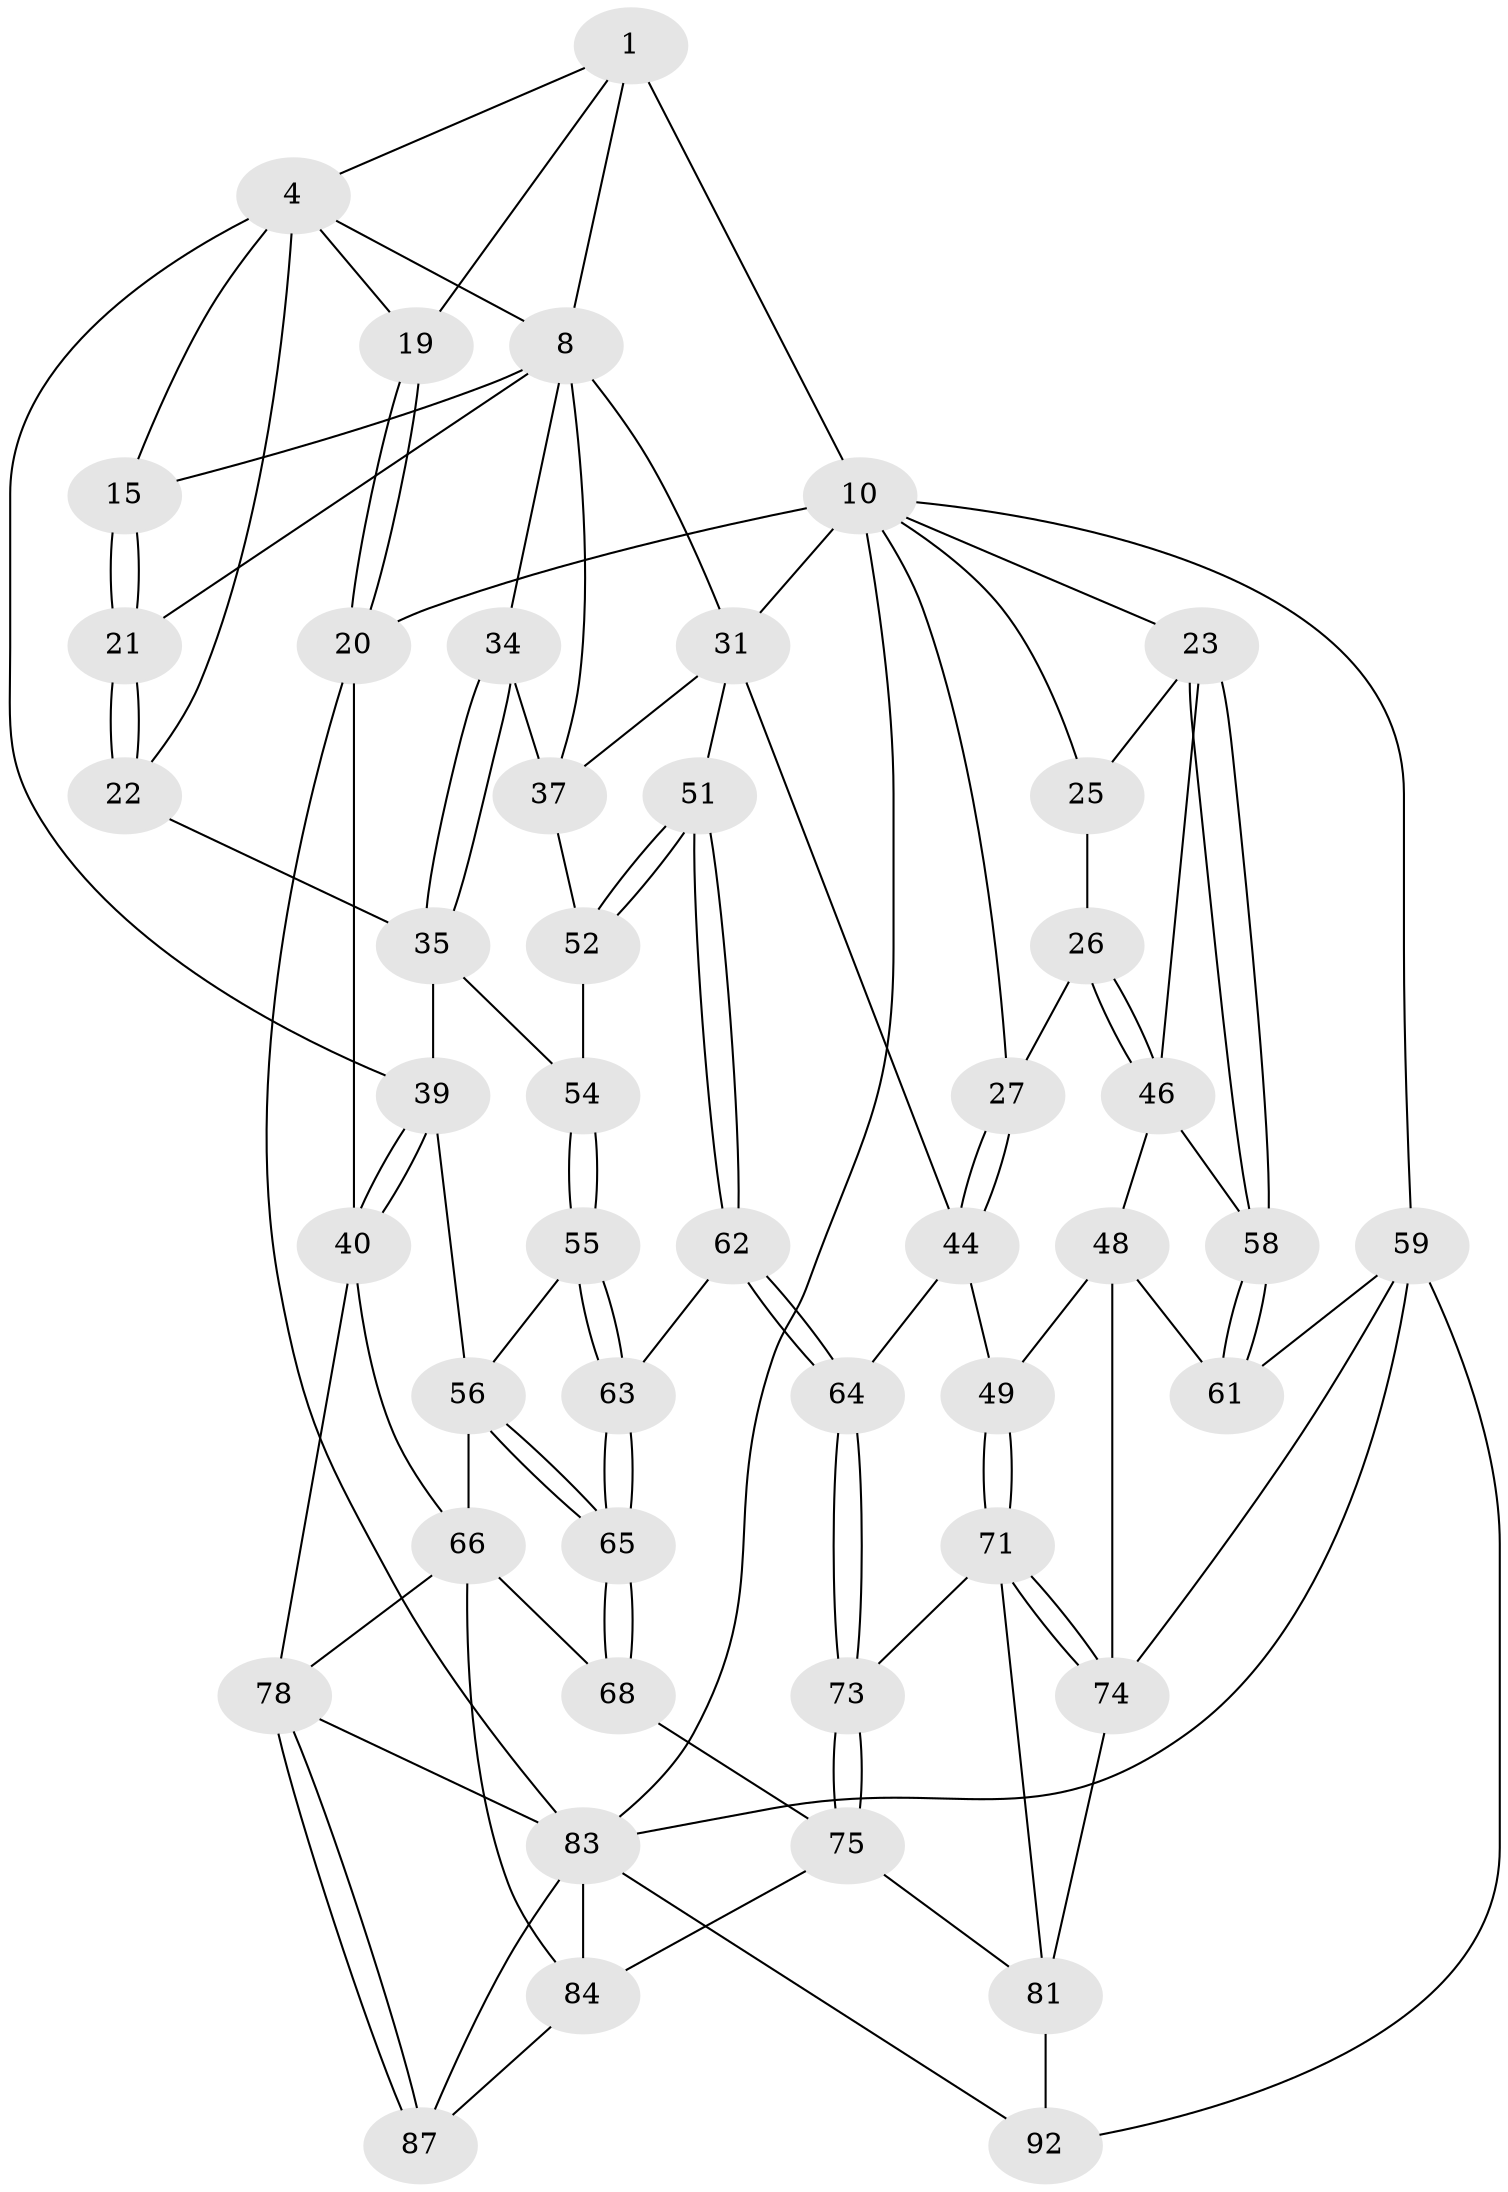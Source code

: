 // original degree distribution, {3: 0.02127659574468085, 4: 0.24468085106382978, 5: 0.5106382978723404, 6: 0.22340425531914893}
// Generated by graph-tools (version 1.1) at 2025/28/03/15/25 16:28:00]
// undirected, 47 vertices, 112 edges
graph export_dot {
graph [start="1"]
  node [color=gray90,style=filled];
  1 [pos="+0.507842690469019+0",super="+2+6"];
  4 [pos="+0.26148301987438055+0.09747367050864228",super="+5+16"];
  8 [pos="+0.5120492206649875+0.1874326201217506",super="+29+9"];
  10 [pos="+0.9916635109593116+0",super="+11+13"];
  15 [pos="+0.346723652504564+0.18309748070053275"];
  19 [pos="+0.08539336690097032+0.19730355338753658"];
  20 [pos="+0+0.1446486938329195",super="+41"];
  21 [pos="+0.27467832413126503+0.2857521047554171"];
  22 [pos="+0.22719869623258518+0.320467340382474"];
  23 [pos="+1+0.05107861467164501",super="+24"];
  25 [pos="+0.7779613099815749+0.21585708067462475"];
  26 [pos="+0.7993109337766009+0.33908572290335187"];
  27 [pos="+0.7602303548938316+0.3508146127253437"];
  31 [pos="+0.644545708271185+0.37873321857443726",super="+45+32"];
  34 [pos="+0.40939549487004684+0.3237197078296822",super="+38"];
  35 [pos="+0.2959135926363242+0.39892833836258046",super="+36+53"];
  37 [pos="+0.44417414535044586+0.41457699176664176",super="+42"];
  39 [pos="+0+0.531133081415133",super="+43"];
  40 [pos="+0+0.5942210892576084",super="+67"];
  44 [pos="+0.7152975880507163+0.5034131951657507",super="+50"];
  46 [pos="+0.8144683785094515+0.34574651209380464",super="+47"];
  48 [pos="+0.783055094772015+0.5873360518429237",super="+70"];
  49 [pos="+0.7678601794298893+0.5903821577251611"];
  51 [pos="+0.5486351906457216+0.5018672963689887"];
  52 [pos="+0.5435789531299499+0.49592881407802664"];
  54 [pos="+0.36656608687043635+0.4760500761214764"];
  55 [pos="+0.36210929421441634+0.5203873672790846"];
  56 [pos="+0.31915794591740626+0.5665626528840254",super="+57"];
  58 [pos="+1+0.41482635798298295"];
  59 [pos="+1+1",super="+91+60"];
  61 [pos="+1+0.660652813152439"];
  62 [pos="+0.5919697553717712+0.6353007899806071"];
  63 [pos="+0.5345513401509037+0.6475303168884059"];
  64 [pos="+0.6028225269446029+0.6392446987270607"];
  65 [pos="+0.43644167655343263+0.7121930486140469"];
  66 [pos="+0.23267447786148496+0.7054822185496191",super="+69"];
  68 [pos="+0.3921349037682369+0.7601213357589673"];
  71 [pos="+0.7981312172723026+0.7913306225867097",super="+72"];
  73 [pos="+0.6339556293095201+0.7861999079244949"];
  74 [pos="+1+0.7093556443308208",super="+80"];
  75 [pos="+0.6240495649376592+0.85116874405189",super="+76"];
  78 [pos="+0.16500868375985603+0.8995669593657234",super="+79"];
  81 [pos="+0.8291524824995173+0.8839461456166",super="+82"];
  83 [pos="+0+0.8566572252355381",super="+89"];
  84 [pos="+0.41479606526894297+1",super="+85"];
  87 [pos="+0.17891166483278767+0.9239647133122629"];
  92 [pos="+0.7336413760104971+1"];
  1 -- 19;
  1 -- 4;
  1 -- 8;
  1 -- 10 [weight=3];
  4 -- 19;
  4 -- 22;
  4 -- 39;
  4 -- 15;
  4 -- 8;
  8 -- 34;
  8 -- 21;
  8 -- 37;
  8 -- 31;
  8 -- 15;
  10 -- 83;
  10 -- 20;
  10 -- 23;
  10 -- 59;
  10 -- 25;
  10 -- 27;
  10 -- 31;
  15 -- 21;
  15 -- 21;
  19 -- 20;
  19 -- 20;
  20 -- 40;
  20 -- 83;
  21 -- 22;
  21 -- 22;
  22 -- 35;
  23 -- 58;
  23 -- 58;
  23 -- 25;
  23 -- 46;
  25 -- 26;
  26 -- 27;
  26 -- 46;
  26 -- 46;
  27 -- 44;
  27 -- 44;
  31 -- 51;
  31 -- 44;
  31 -- 37;
  34 -- 35 [weight=2];
  34 -- 35;
  34 -- 37;
  35 -- 54;
  35 -- 39;
  37 -- 52;
  39 -- 40;
  39 -- 40;
  39 -- 56;
  40 -- 66;
  40 -- 78;
  44 -- 64;
  44 -- 49;
  46 -- 48;
  46 -- 58;
  48 -- 49;
  48 -- 74;
  48 -- 61;
  49 -- 71;
  49 -- 71;
  51 -- 52;
  51 -- 52;
  51 -- 62;
  51 -- 62;
  52 -- 54;
  54 -- 55;
  54 -- 55;
  55 -- 56;
  55 -- 63;
  55 -- 63;
  56 -- 65;
  56 -- 65;
  56 -- 66;
  58 -- 61;
  58 -- 61;
  59 -- 92;
  59 -- 83;
  59 -- 61;
  59 -- 74 [weight=2];
  62 -- 63;
  62 -- 64;
  62 -- 64;
  63 -- 65;
  63 -- 65;
  64 -- 73;
  64 -- 73;
  65 -- 68;
  65 -- 68;
  66 -- 68;
  66 -- 78;
  66 -- 84;
  68 -- 75;
  71 -- 74;
  71 -- 74;
  71 -- 73;
  71 -- 81;
  73 -- 75;
  73 -- 75;
  74 -- 81 [weight=2];
  75 -- 84;
  75 -- 81;
  78 -- 87;
  78 -- 87;
  78 -- 83;
  81 -- 92;
  83 -- 84;
  83 -- 87;
  83 -- 92;
  84 -- 87;
}
